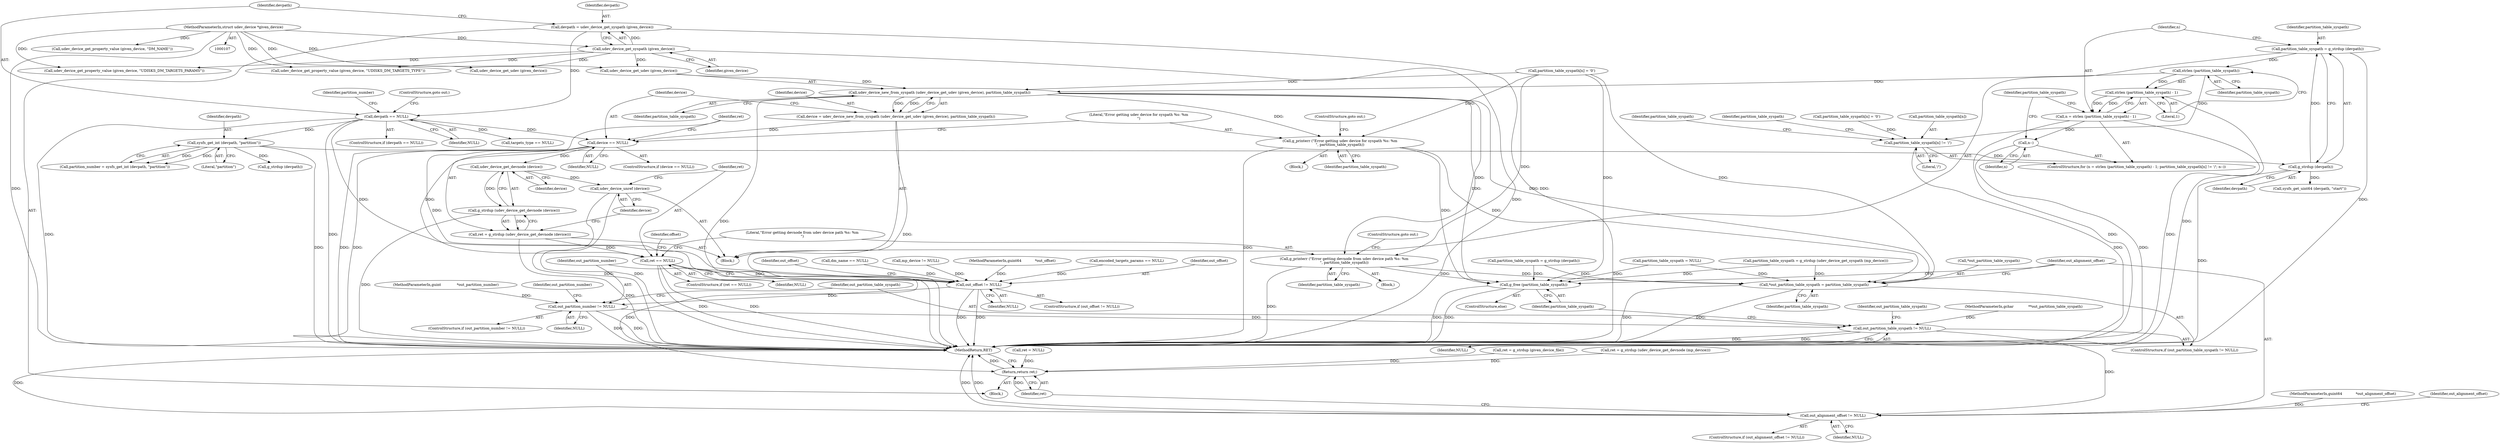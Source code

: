 digraph "0_udisks_0fcc7cb3b66f23fac53ae08647aa0007a2bd56c4_0@API" {
"1000157" [label="(Call,partition_table_syspath = g_strdup (devpath))"];
"1000159" [label="(Call,g_strdup (devpath))"];
"1000147" [label="(Call,sysfs_get_int (devpath, \"partition\"))"];
"1000141" [label="(Call,devpath == NULL)"];
"1000136" [label="(Call,devpath = udev_device_get_syspath (given_device))"];
"1000138" [label="(Call,udev_device_get_syspath (given_device))"];
"1000108" [label="(MethodParameterIn,struct udev_device *given_device)"];
"1000165" [label="(Call,strlen (partition_table_syspath))"];
"1000164" [label="(Call,strlen (partition_table_syspath) - 1)"];
"1000162" [label="(Call,n = strlen (partition_table_syspath) - 1)"];
"1000173" [label="(Call,n--)"];
"1000168" [label="(Call,partition_table_syspath[n] != '/')"];
"1000187" [label="(Call,udev_device_new_from_syspath (udev_device_get_udev (given_device), partition_table_syspath))"];
"1000185" [label="(Call,device = udev_device_new_from_syspath (udev_device_get_udev (given_device), partition_table_syspath))"];
"1000192" [label="(Call,device == NULL)"];
"1000203" [label="(Call,udev_device_get_devnode (device))"];
"1000202" [label="(Call,g_strdup (udev_device_get_devnode (device)))"];
"1000200" [label="(Call,ret = g_strdup (udev_device_get_devnode (device)))"];
"1000208" [label="(Call,ret == NULL)"];
"1000410" [label="(Call,out_offset != NULL)"];
"1000418" [label="(Call,out_partition_number != NULL)"];
"1000426" [label="(Call,out_partition_table_syspath != NULL)"];
"1000437" [label="(Call,out_alignment_offset != NULL)"];
"1000444" [label="(Return,return ret;)"];
"1000205" [label="(Call,udev_device_unref (device))"];
"1000196" [label="(Call,g_printerr (\"Error getting udev device for syspath %s: %m\n\", partition_table_syspath))"];
"1000429" [label="(Call,*out_partition_table_syspath = partition_table_syspath)"];
"1000434" [label="(Call,g_free (partition_table_syspath))"];
"1000212" [label="(Call,g_printerr (\"Error getting devnode from udev device path %s: %m\n\", partition_table_syspath))"];
"1000432" [label="(Identifier,partition_table_syspath)"];
"1000419" [label="(Identifier,out_partition_number)"];
"1000433" [label="(ControlStructure,else)"];
"1000141" [label="(Call,devpath == NULL)"];
"1000160" [label="(Identifier,devpath)"];
"1000162" [label="(Call,n = strlen (partition_table_syspath) - 1)"];
"1000193" [label="(Identifier,device)"];
"1000202" [label="(Call,g_strdup (udev_device_get_devnode (device)))"];
"1000387" [label="(Call,partition_table_syspath = g_strdup (udev_device_get_syspath (mp_device)))"];
"1000401" [label="(Call,ret = g_strdup (given_device_file))"];
"1000165" [label="(Call,strlen (partition_table_syspath))"];
"1000415" [label="(Identifier,out_offset)"];
"1000212" [label="(Call,g_printerr (\"Error getting devnode from udev device path %s: %m\n\", partition_table_syspath))"];
"1000157" [label="(Call,partition_table_syspath = g_strdup (devpath))"];
"1000194" [label="(Identifier,NULL)"];
"1000210" [label="(Identifier,NULL)"];
"1000139" [label="(Identifier,given_device)"];
"1000431" [label="(Identifier,out_partition_table_syspath)"];
"1000159" [label="(Call,g_strdup (devpath))"];
"1000242" [label="(Call,udev_device_get_property_value (given_device, \"UDISKS_DM_TARGETS_TYPE\"))"];
"1000255" [label="(Call,udev_device_get_property_value (given_device, \"UDISKS_DM_TARGETS_PARAMS\"))"];
"1000186" [label="(Identifier,device)"];
"1000377" [label="(Call,ret = g_strdup (udev_device_get_devnode (mp_device)))"];
"1000188" [label="(Call,udev_device_get_udev (given_device))"];
"1000187" [label="(Call,udev_device_new_from_syspath (udev_device_get_udev (given_device), partition_table_syspath))"];
"1000200" [label="(Call,ret = g_strdup (udev_device_get_devnode (device)))"];
"1000138" [label="(Call,udev_device_get_syspath (given_device))"];
"1000434" [label="(Call,g_free (partition_table_syspath))"];
"1000314" [label="(Call,dm_name == NULL)"];
"1000154" [label="(Block,)"];
"1000140" [label="(ControlStructure,if (devpath == NULL))"];
"1000172" [label="(Literal,'/')"];
"1000215" [label="(ControlStructure,goto out;)"];
"1000427" [label="(Identifier,out_partition_table_syspath)"];
"1000203" [label="(Call,udev_device_get_devnode (device))"];
"1000409" [label="(ControlStructure,if (out_offset != NULL))"];
"1000168" [label="(Call,partition_table_syspath[n] != '/')"];
"1000217" [label="(Identifier,offset)"];
"1000174" [label="(Identifier,n)"];
"1000204" [label="(Identifier,device)"];
"1000137" [label="(Identifier,devpath)"];
"1000214" [label="(Identifier,partition_table_syspath)"];
"1000147" [label="(Call,sysfs_get_int (devpath, \"partition\"))"];
"1000146" [label="(Identifier,partition_number)"];
"1000435" [label="(Identifier,partition_table_syspath)"];
"1000198" [label="(Identifier,partition_table_syspath)"];
"1000213" [label="(Literal,\"Error getting devnode from udev device path %s: %m\n\")"];
"1000127" [label="(Call,ret = NULL)"];
"1000175" [label="(Call,partition_table_syspath[n] = '\0')"];
"1000170" [label="(Identifier,partition_table_syspath)"];
"1000161" [label="(ControlStructure,for (n = strlen (partition_table_syspath) - 1; partition_table_syspath[n] != '/'; n--))"];
"1000143" [label="(Identifier,NULL)"];
"1000166" [label="(Identifier,partition_table_syspath)"];
"1000173" [label="(Call,n--)"];
"1000437" [label="(Call,out_alignment_offset != NULL)"];
"1000113" [label="(MethodParameterIn,guint              *out_partition_number)"];
"1000428" [label="(Identifier,NULL)"];
"1000169" [label="(Call,partition_table_syspath[n])"];
"1000196" [label="(Call,g_printerr (\"Error getting udev device for syspath %s: %m\n\", partition_table_syspath))"];
"1000290" [label="(Call,mp_device != NULL)"];
"1000425" [label="(ControlStructure,if (out_partition_table_syspath != NULL))"];
"1000423" [label="(Identifier,out_partition_number)"];
"1000309" [label="(Call,udev_device_get_property_value (given_device, \"DM_NAME\"))"];
"1000144" [label="(ControlStructure,goto out;)"];
"1000399" [label="(Call,g_strdup (devpath))"];
"1000436" [label="(ControlStructure,if (out_alignment_offset != NULL))"];
"1000283" [label="(Call,udev_device_get_udev (given_device))"];
"1000430" [label="(Call,*out_partition_table_syspath)"];
"1000219" [label="(Call,sysfs_get_uint64 (devpath, \"start\"))"];
"1000164" [label="(Call,strlen (partition_table_syspath) - 1)"];
"1000446" [label="(MethodReturn,RET)"];
"1000412" [label="(Identifier,NULL)"];
"1000192" [label="(Call,device == NULL)"];
"1000177" [label="(Identifier,partition_table_syspath)"];
"1000195" [label="(Block,)"];
"1000112" [label="(MethodParameterIn,guint64            *out_alignment_offset)"];
"1000438" [label="(Identifier,out_alignment_offset)"];
"1000182" [label="(Identifier,partition_table_syspath)"];
"1000417" [label="(ControlStructure,if (out_partition_number != NULL))"];
"1000429" [label="(Call,*out_partition_table_syspath = partition_table_syspath)"];
"1000444" [label="(Return,return ret;)"];
"1000397" [label="(Call,partition_table_syspath = g_strdup (devpath))"];
"1000148" [label="(Identifier,devpath)"];
"1000111" [label="(MethodParameterIn,guint64            *out_offset)"];
"1000237" [label="(Call,targets_type == NULL)"];
"1000209" [label="(Identifier,ret)"];
"1000439" [label="(Identifier,NULL)"];
"1000445" [label="(Identifier,ret)"];
"1000145" [label="(Call,partition_number = sysfs_get_int (devpath, \"partition\"))"];
"1000206" [label="(Identifier,device)"];
"1000142" [label="(Identifier,devpath)"];
"1000205" [label="(Call,udev_device_unref (device))"];
"1000207" [label="(ControlStructure,if (ret == NULL))"];
"1000185" [label="(Call,device = udev_device_new_from_syspath (udev_device_get_udev (given_device), partition_table_syspath))"];
"1000130" [label="(Call,partition_table_syspath = NULL)"];
"1000250" [label="(Call,encoded_targets_params == NULL)"];
"1000149" [label="(Literal,\"partition\")"];
"1000201" [label="(Identifier,ret)"];
"1000211" [label="(Block,)"];
"1000167" [label="(Literal,1)"];
"1000208" [label="(Call,ret == NULL)"];
"1000197" [label="(Literal,\"Error getting udev device for syspath %s: %m\n\")"];
"1000180" [label="(Call,partition_table_syspath[n] = '\0')"];
"1000442" [label="(Identifier,out_alignment_offset)"];
"1000410" [label="(Call,out_offset != NULL)"];
"1000114" [label="(Block,)"];
"1000163" [label="(Identifier,n)"];
"1000190" [label="(Identifier,partition_table_syspath)"];
"1000418" [label="(Call,out_partition_number != NULL)"];
"1000136" [label="(Call,devpath = udev_device_get_syspath (given_device))"];
"1000191" [label="(ControlStructure,if (device == NULL))"];
"1000158" [label="(Identifier,partition_table_syspath)"];
"1000426" [label="(Call,out_partition_table_syspath != NULL)"];
"1000199" [label="(ControlStructure,goto out;)"];
"1000108" [label="(MethodParameterIn,struct udev_device *given_device)"];
"1000420" [label="(Identifier,NULL)"];
"1000411" [label="(Identifier,out_offset)"];
"1000110" [label="(MethodParameterIn,gchar             **out_partition_table_syspath)"];
"1000157" -> "1000154"  [label="AST: "];
"1000157" -> "1000159"  [label="CFG: "];
"1000158" -> "1000157"  [label="AST: "];
"1000159" -> "1000157"  [label="AST: "];
"1000163" -> "1000157"  [label="CFG: "];
"1000157" -> "1000446"  [label="DDG: "];
"1000159" -> "1000157"  [label="DDG: "];
"1000157" -> "1000165"  [label="DDG: "];
"1000159" -> "1000160"  [label="CFG: "];
"1000160" -> "1000159"  [label="AST: "];
"1000159" -> "1000446"  [label="DDG: "];
"1000147" -> "1000159"  [label="DDG: "];
"1000159" -> "1000219"  [label="DDG: "];
"1000147" -> "1000145"  [label="AST: "];
"1000147" -> "1000149"  [label="CFG: "];
"1000148" -> "1000147"  [label="AST: "];
"1000149" -> "1000147"  [label="AST: "];
"1000145" -> "1000147"  [label="CFG: "];
"1000147" -> "1000446"  [label="DDG: "];
"1000147" -> "1000145"  [label="DDG: "];
"1000147" -> "1000145"  [label="DDG: "];
"1000141" -> "1000147"  [label="DDG: "];
"1000147" -> "1000399"  [label="DDG: "];
"1000141" -> "1000140"  [label="AST: "];
"1000141" -> "1000143"  [label="CFG: "];
"1000142" -> "1000141"  [label="AST: "];
"1000143" -> "1000141"  [label="AST: "];
"1000144" -> "1000141"  [label="CFG: "];
"1000146" -> "1000141"  [label="CFG: "];
"1000141" -> "1000446"  [label="DDG: "];
"1000141" -> "1000446"  [label="DDG: "];
"1000136" -> "1000141"  [label="DDG: "];
"1000141" -> "1000192"  [label="DDG: "];
"1000141" -> "1000237"  [label="DDG: "];
"1000141" -> "1000410"  [label="DDG: "];
"1000136" -> "1000114"  [label="AST: "];
"1000136" -> "1000138"  [label="CFG: "];
"1000137" -> "1000136"  [label="AST: "];
"1000138" -> "1000136"  [label="AST: "];
"1000142" -> "1000136"  [label="CFG: "];
"1000136" -> "1000446"  [label="DDG: "];
"1000138" -> "1000136"  [label="DDG: "];
"1000138" -> "1000139"  [label="CFG: "];
"1000139" -> "1000138"  [label="AST: "];
"1000138" -> "1000446"  [label="DDG: "];
"1000108" -> "1000138"  [label="DDG: "];
"1000138" -> "1000188"  [label="DDG: "];
"1000138" -> "1000242"  [label="DDG: "];
"1000138" -> "1000255"  [label="DDG: "];
"1000138" -> "1000283"  [label="DDG: "];
"1000108" -> "1000107"  [label="AST: "];
"1000108" -> "1000446"  [label="DDG: "];
"1000108" -> "1000188"  [label="DDG: "];
"1000108" -> "1000242"  [label="DDG: "];
"1000108" -> "1000255"  [label="DDG: "];
"1000108" -> "1000283"  [label="DDG: "];
"1000108" -> "1000309"  [label="DDG: "];
"1000165" -> "1000164"  [label="AST: "];
"1000165" -> "1000166"  [label="CFG: "];
"1000166" -> "1000165"  [label="AST: "];
"1000167" -> "1000165"  [label="CFG: "];
"1000165" -> "1000164"  [label="DDG: "];
"1000165" -> "1000168"  [label="DDG: "];
"1000165" -> "1000187"  [label="DDG: "];
"1000164" -> "1000162"  [label="AST: "];
"1000164" -> "1000167"  [label="CFG: "];
"1000167" -> "1000164"  [label="AST: "];
"1000162" -> "1000164"  [label="CFG: "];
"1000164" -> "1000446"  [label="DDG: "];
"1000164" -> "1000162"  [label="DDG: "];
"1000164" -> "1000162"  [label="DDG: "];
"1000162" -> "1000161"  [label="AST: "];
"1000163" -> "1000162"  [label="AST: "];
"1000170" -> "1000162"  [label="CFG: "];
"1000162" -> "1000446"  [label="DDG: "];
"1000162" -> "1000446"  [label="DDG: "];
"1000162" -> "1000173"  [label="DDG: "];
"1000173" -> "1000161"  [label="AST: "];
"1000173" -> "1000174"  [label="CFG: "];
"1000174" -> "1000173"  [label="AST: "];
"1000170" -> "1000173"  [label="CFG: "];
"1000173" -> "1000446"  [label="DDG: "];
"1000168" -> "1000161"  [label="AST: "];
"1000168" -> "1000172"  [label="CFG: "];
"1000169" -> "1000168"  [label="AST: "];
"1000172" -> "1000168"  [label="AST: "];
"1000177" -> "1000168"  [label="CFG: "];
"1000182" -> "1000168"  [label="CFG: "];
"1000168" -> "1000446"  [label="DDG: "];
"1000175" -> "1000168"  [label="DDG: "];
"1000187" -> "1000185"  [label="AST: "];
"1000187" -> "1000190"  [label="CFG: "];
"1000188" -> "1000187"  [label="AST: "];
"1000190" -> "1000187"  [label="AST: "];
"1000185" -> "1000187"  [label="CFG: "];
"1000187" -> "1000446"  [label="DDG: "];
"1000187" -> "1000185"  [label="DDG: "];
"1000187" -> "1000185"  [label="DDG: "];
"1000188" -> "1000187"  [label="DDG: "];
"1000180" -> "1000187"  [label="DDG: "];
"1000187" -> "1000196"  [label="DDG: "];
"1000187" -> "1000212"  [label="DDG: "];
"1000187" -> "1000429"  [label="DDG: "];
"1000187" -> "1000434"  [label="DDG: "];
"1000185" -> "1000154"  [label="AST: "];
"1000186" -> "1000185"  [label="AST: "];
"1000193" -> "1000185"  [label="CFG: "];
"1000185" -> "1000446"  [label="DDG: "];
"1000185" -> "1000192"  [label="DDG: "];
"1000192" -> "1000191"  [label="AST: "];
"1000192" -> "1000194"  [label="CFG: "];
"1000193" -> "1000192"  [label="AST: "];
"1000194" -> "1000192"  [label="AST: "];
"1000197" -> "1000192"  [label="CFG: "];
"1000201" -> "1000192"  [label="CFG: "];
"1000192" -> "1000446"  [label="DDG: "];
"1000192" -> "1000446"  [label="DDG: "];
"1000192" -> "1000203"  [label="DDG: "];
"1000192" -> "1000208"  [label="DDG: "];
"1000192" -> "1000410"  [label="DDG: "];
"1000203" -> "1000202"  [label="AST: "];
"1000203" -> "1000204"  [label="CFG: "];
"1000204" -> "1000203"  [label="AST: "];
"1000202" -> "1000203"  [label="CFG: "];
"1000203" -> "1000202"  [label="DDG: "];
"1000203" -> "1000205"  [label="DDG: "];
"1000202" -> "1000200"  [label="AST: "];
"1000200" -> "1000202"  [label="CFG: "];
"1000202" -> "1000446"  [label="DDG: "];
"1000202" -> "1000200"  [label="DDG: "];
"1000200" -> "1000154"  [label="AST: "];
"1000201" -> "1000200"  [label="AST: "];
"1000206" -> "1000200"  [label="CFG: "];
"1000200" -> "1000446"  [label="DDG: "];
"1000200" -> "1000208"  [label="DDG: "];
"1000208" -> "1000207"  [label="AST: "];
"1000208" -> "1000210"  [label="CFG: "];
"1000209" -> "1000208"  [label="AST: "];
"1000210" -> "1000208"  [label="AST: "];
"1000213" -> "1000208"  [label="CFG: "];
"1000217" -> "1000208"  [label="CFG: "];
"1000208" -> "1000446"  [label="DDG: "];
"1000208" -> "1000446"  [label="DDG: "];
"1000208" -> "1000410"  [label="DDG: "];
"1000208" -> "1000444"  [label="DDG: "];
"1000410" -> "1000409"  [label="AST: "];
"1000410" -> "1000412"  [label="CFG: "];
"1000411" -> "1000410"  [label="AST: "];
"1000412" -> "1000410"  [label="AST: "];
"1000415" -> "1000410"  [label="CFG: "];
"1000419" -> "1000410"  [label="CFG: "];
"1000410" -> "1000446"  [label="DDG: "];
"1000410" -> "1000446"  [label="DDG: "];
"1000111" -> "1000410"  [label="DDG: "];
"1000290" -> "1000410"  [label="DDG: "];
"1000314" -> "1000410"  [label="DDG: "];
"1000250" -> "1000410"  [label="DDG: "];
"1000410" -> "1000418"  [label="DDG: "];
"1000418" -> "1000417"  [label="AST: "];
"1000418" -> "1000420"  [label="CFG: "];
"1000419" -> "1000418"  [label="AST: "];
"1000420" -> "1000418"  [label="AST: "];
"1000423" -> "1000418"  [label="CFG: "];
"1000427" -> "1000418"  [label="CFG: "];
"1000418" -> "1000446"  [label="DDG: "];
"1000418" -> "1000446"  [label="DDG: "];
"1000113" -> "1000418"  [label="DDG: "];
"1000418" -> "1000426"  [label="DDG: "];
"1000426" -> "1000425"  [label="AST: "];
"1000426" -> "1000428"  [label="CFG: "];
"1000427" -> "1000426"  [label="AST: "];
"1000428" -> "1000426"  [label="AST: "];
"1000431" -> "1000426"  [label="CFG: "];
"1000435" -> "1000426"  [label="CFG: "];
"1000426" -> "1000446"  [label="DDG: "];
"1000426" -> "1000446"  [label="DDG: "];
"1000110" -> "1000426"  [label="DDG: "];
"1000426" -> "1000437"  [label="DDG: "];
"1000437" -> "1000436"  [label="AST: "];
"1000437" -> "1000439"  [label="CFG: "];
"1000438" -> "1000437"  [label="AST: "];
"1000439" -> "1000437"  [label="AST: "];
"1000442" -> "1000437"  [label="CFG: "];
"1000445" -> "1000437"  [label="CFG: "];
"1000437" -> "1000446"  [label="DDG: "];
"1000437" -> "1000446"  [label="DDG: "];
"1000437" -> "1000446"  [label="DDG: "];
"1000112" -> "1000437"  [label="DDG: "];
"1000444" -> "1000114"  [label="AST: "];
"1000444" -> "1000445"  [label="CFG: "];
"1000445" -> "1000444"  [label="AST: "];
"1000446" -> "1000444"  [label="CFG: "];
"1000444" -> "1000446"  [label="DDG: "];
"1000445" -> "1000444"  [label="DDG: "];
"1000401" -> "1000444"  [label="DDG: "];
"1000377" -> "1000444"  [label="DDG: "];
"1000127" -> "1000444"  [label="DDG: "];
"1000205" -> "1000154"  [label="AST: "];
"1000205" -> "1000206"  [label="CFG: "];
"1000206" -> "1000205"  [label="AST: "];
"1000209" -> "1000205"  [label="CFG: "];
"1000205" -> "1000446"  [label="DDG: "];
"1000205" -> "1000446"  [label="DDG: "];
"1000196" -> "1000195"  [label="AST: "];
"1000196" -> "1000198"  [label="CFG: "];
"1000197" -> "1000196"  [label="AST: "];
"1000198" -> "1000196"  [label="AST: "];
"1000199" -> "1000196"  [label="CFG: "];
"1000196" -> "1000446"  [label="DDG: "];
"1000180" -> "1000196"  [label="DDG: "];
"1000196" -> "1000429"  [label="DDG: "];
"1000196" -> "1000434"  [label="DDG: "];
"1000429" -> "1000425"  [label="AST: "];
"1000429" -> "1000432"  [label="CFG: "];
"1000430" -> "1000429"  [label="AST: "];
"1000432" -> "1000429"  [label="AST: "];
"1000438" -> "1000429"  [label="CFG: "];
"1000429" -> "1000446"  [label="DDG: "];
"1000429" -> "1000446"  [label="DDG: "];
"1000397" -> "1000429"  [label="DDG: "];
"1000212" -> "1000429"  [label="DDG: "];
"1000387" -> "1000429"  [label="DDG: "];
"1000180" -> "1000429"  [label="DDG: "];
"1000130" -> "1000429"  [label="DDG: "];
"1000434" -> "1000433"  [label="AST: "];
"1000434" -> "1000435"  [label="CFG: "];
"1000435" -> "1000434"  [label="AST: "];
"1000438" -> "1000434"  [label="CFG: "];
"1000434" -> "1000446"  [label="DDG: "];
"1000434" -> "1000446"  [label="DDG: "];
"1000397" -> "1000434"  [label="DDG: "];
"1000212" -> "1000434"  [label="DDG: "];
"1000387" -> "1000434"  [label="DDG: "];
"1000180" -> "1000434"  [label="DDG: "];
"1000130" -> "1000434"  [label="DDG: "];
"1000212" -> "1000211"  [label="AST: "];
"1000212" -> "1000214"  [label="CFG: "];
"1000213" -> "1000212"  [label="AST: "];
"1000214" -> "1000212"  [label="AST: "];
"1000215" -> "1000212"  [label="CFG: "];
"1000212" -> "1000446"  [label="DDG: "];
"1000180" -> "1000212"  [label="DDG: "];
}
